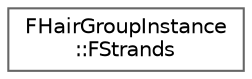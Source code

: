digraph "Graphical Class Hierarchy"
{
 // INTERACTIVE_SVG=YES
 // LATEX_PDF_SIZE
  bgcolor="transparent";
  edge [fontname=Helvetica,fontsize=10,labelfontname=Helvetica,labelfontsize=10];
  node [fontname=Helvetica,fontsize=10,shape=box,height=0.2,width=0.4];
  rankdir="LR";
  Node0 [id="Node000000",label="FHairGroupInstance\l::FStrands",height=0.2,width=0.4,color="grey40", fillcolor="white", style="filled",URL="$db/df9/structFHairGroupInstance_1_1FStrands.html",tooltip=" "];
}
